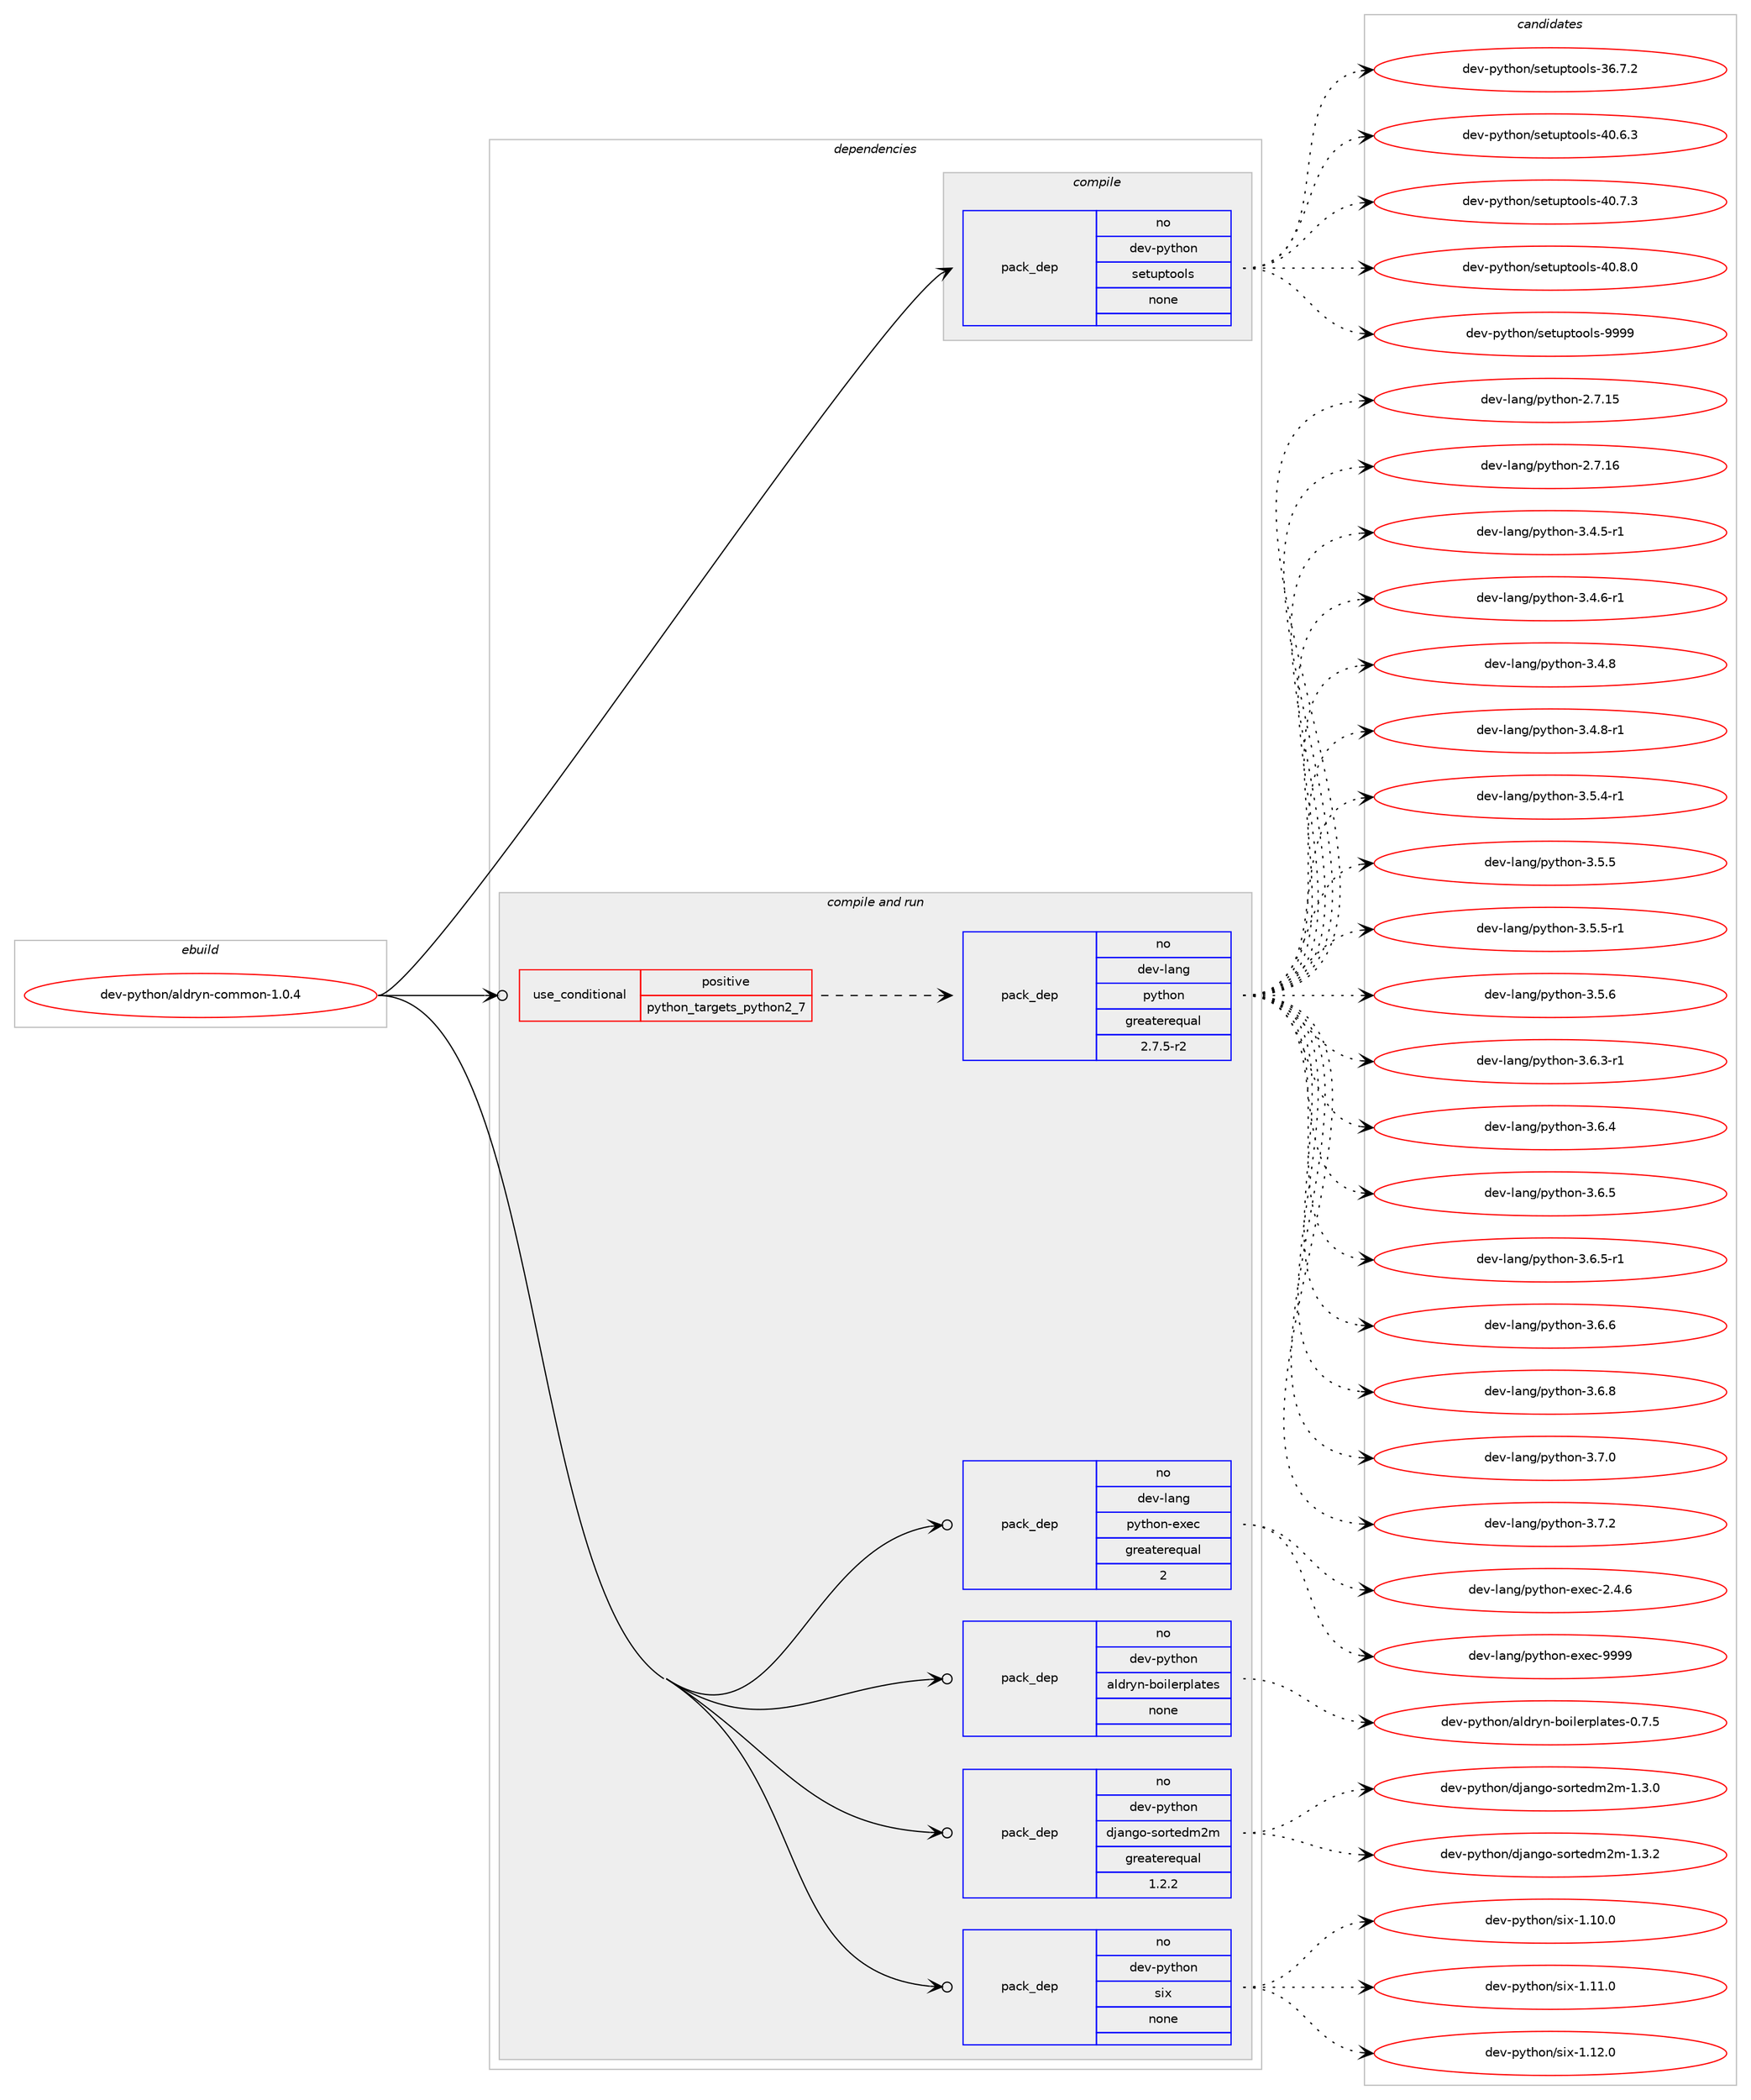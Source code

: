 digraph prolog {

# *************
# Graph options
# *************

newrank=true;
concentrate=true;
compound=true;
graph [rankdir=LR,fontname=Helvetica,fontsize=10,ranksep=1.5];#, ranksep=2.5, nodesep=0.2];
edge  [arrowhead=vee];
node  [fontname=Helvetica,fontsize=10];

# **********
# The ebuild
# **********

subgraph cluster_leftcol {
color=gray;
rank=same;
label=<<i>ebuild</i>>;
id [label="dev-python/aldryn-common-1.0.4", color=red, width=4, href="../dev-python/aldryn-common-1.0.4.svg"];
}

# ****************
# The dependencies
# ****************

subgraph cluster_midcol {
color=gray;
label=<<i>dependencies</i>>;
subgraph cluster_compile {
fillcolor="#eeeeee";
style=filled;
label=<<i>compile</i>>;
subgraph pack1004124 {
dependency1398035 [label=<<TABLE BORDER="0" CELLBORDER="1" CELLSPACING="0" CELLPADDING="4" WIDTH="220"><TR><TD ROWSPAN="6" CELLPADDING="30">pack_dep</TD></TR><TR><TD WIDTH="110">no</TD></TR><TR><TD>dev-python</TD></TR><TR><TD>setuptools</TD></TR><TR><TD>none</TD></TR><TR><TD></TD></TR></TABLE>>, shape=none, color=blue];
}
id:e -> dependency1398035:w [weight=20,style="solid",arrowhead="vee"];
}
subgraph cluster_compileandrun {
fillcolor="#eeeeee";
style=filled;
label=<<i>compile and run</i>>;
subgraph cond370686 {
dependency1398036 [label=<<TABLE BORDER="0" CELLBORDER="1" CELLSPACING="0" CELLPADDING="4"><TR><TD ROWSPAN="3" CELLPADDING="10">use_conditional</TD></TR><TR><TD>positive</TD></TR><TR><TD>python_targets_python2_7</TD></TR></TABLE>>, shape=none, color=red];
subgraph pack1004125 {
dependency1398037 [label=<<TABLE BORDER="0" CELLBORDER="1" CELLSPACING="0" CELLPADDING="4" WIDTH="220"><TR><TD ROWSPAN="6" CELLPADDING="30">pack_dep</TD></TR><TR><TD WIDTH="110">no</TD></TR><TR><TD>dev-lang</TD></TR><TR><TD>python</TD></TR><TR><TD>greaterequal</TD></TR><TR><TD>2.7.5-r2</TD></TR></TABLE>>, shape=none, color=blue];
}
dependency1398036:e -> dependency1398037:w [weight=20,style="dashed",arrowhead="vee"];
}
id:e -> dependency1398036:w [weight=20,style="solid",arrowhead="odotvee"];
subgraph pack1004126 {
dependency1398038 [label=<<TABLE BORDER="0" CELLBORDER="1" CELLSPACING="0" CELLPADDING="4" WIDTH="220"><TR><TD ROWSPAN="6" CELLPADDING="30">pack_dep</TD></TR><TR><TD WIDTH="110">no</TD></TR><TR><TD>dev-lang</TD></TR><TR><TD>python-exec</TD></TR><TR><TD>greaterequal</TD></TR><TR><TD>2</TD></TR></TABLE>>, shape=none, color=blue];
}
id:e -> dependency1398038:w [weight=20,style="solid",arrowhead="odotvee"];
subgraph pack1004127 {
dependency1398039 [label=<<TABLE BORDER="0" CELLBORDER="1" CELLSPACING="0" CELLPADDING="4" WIDTH="220"><TR><TD ROWSPAN="6" CELLPADDING="30">pack_dep</TD></TR><TR><TD WIDTH="110">no</TD></TR><TR><TD>dev-python</TD></TR><TR><TD>aldryn-boilerplates</TD></TR><TR><TD>none</TD></TR><TR><TD></TD></TR></TABLE>>, shape=none, color=blue];
}
id:e -> dependency1398039:w [weight=20,style="solid",arrowhead="odotvee"];
subgraph pack1004128 {
dependency1398040 [label=<<TABLE BORDER="0" CELLBORDER="1" CELLSPACING="0" CELLPADDING="4" WIDTH="220"><TR><TD ROWSPAN="6" CELLPADDING="30">pack_dep</TD></TR><TR><TD WIDTH="110">no</TD></TR><TR><TD>dev-python</TD></TR><TR><TD>django-sortedm2m</TD></TR><TR><TD>greaterequal</TD></TR><TR><TD>1.2.2</TD></TR></TABLE>>, shape=none, color=blue];
}
id:e -> dependency1398040:w [weight=20,style="solid",arrowhead="odotvee"];
subgraph pack1004129 {
dependency1398041 [label=<<TABLE BORDER="0" CELLBORDER="1" CELLSPACING="0" CELLPADDING="4" WIDTH="220"><TR><TD ROWSPAN="6" CELLPADDING="30">pack_dep</TD></TR><TR><TD WIDTH="110">no</TD></TR><TR><TD>dev-python</TD></TR><TR><TD>six</TD></TR><TR><TD>none</TD></TR><TR><TD></TD></TR></TABLE>>, shape=none, color=blue];
}
id:e -> dependency1398041:w [weight=20,style="solid",arrowhead="odotvee"];
}
subgraph cluster_run {
fillcolor="#eeeeee";
style=filled;
label=<<i>run</i>>;
}
}

# **************
# The candidates
# **************

subgraph cluster_choices {
rank=same;
color=gray;
label=<<i>candidates</i>>;

subgraph choice1004124 {
color=black;
nodesep=1;
choice100101118451121211161041111104711510111611711211611111110811545515446554650 [label="dev-python/setuptools-36.7.2", color=red, width=4,href="../dev-python/setuptools-36.7.2.svg"];
choice100101118451121211161041111104711510111611711211611111110811545524846544651 [label="dev-python/setuptools-40.6.3", color=red, width=4,href="../dev-python/setuptools-40.6.3.svg"];
choice100101118451121211161041111104711510111611711211611111110811545524846554651 [label="dev-python/setuptools-40.7.3", color=red, width=4,href="../dev-python/setuptools-40.7.3.svg"];
choice100101118451121211161041111104711510111611711211611111110811545524846564648 [label="dev-python/setuptools-40.8.0", color=red, width=4,href="../dev-python/setuptools-40.8.0.svg"];
choice10010111845112121116104111110471151011161171121161111111081154557575757 [label="dev-python/setuptools-9999", color=red, width=4,href="../dev-python/setuptools-9999.svg"];
dependency1398035:e -> choice100101118451121211161041111104711510111611711211611111110811545515446554650:w [style=dotted,weight="100"];
dependency1398035:e -> choice100101118451121211161041111104711510111611711211611111110811545524846544651:w [style=dotted,weight="100"];
dependency1398035:e -> choice100101118451121211161041111104711510111611711211611111110811545524846554651:w [style=dotted,weight="100"];
dependency1398035:e -> choice100101118451121211161041111104711510111611711211611111110811545524846564648:w [style=dotted,weight="100"];
dependency1398035:e -> choice10010111845112121116104111110471151011161171121161111111081154557575757:w [style=dotted,weight="100"];
}
subgraph choice1004125 {
color=black;
nodesep=1;
choice10010111845108971101034711212111610411111045504655464953 [label="dev-lang/python-2.7.15", color=red, width=4,href="../dev-lang/python-2.7.15.svg"];
choice10010111845108971101034711212111610411111045504655464954 [label="dev-lang/python-2.7.16", color=red, width=4,href="../dev-lang/python-2.7.16.svg"];
choice1001011184510897110103471121211161041111104551465246534511449 [label="dev-lang/python-3.4.5-r1", color=red, width=4,href="../dev-lang/python-3.4.5-r1.svg"];
choice1001011184510897110103471121211161041111104551465246544511449 [label="dev-lang/python-3.4.6-r1", color=red, width=4,href="../dev-lang/python-3.4.6-r1.svg"];
choice100101118451089711010347112121116104111110455146524656 [label="dev-lang/python-3.4.8", color=red, width=4,href="../dev-lang/python-3.4.8.svg"];
choice1001011184510897110103471121211161041111104551465246564511449 [label="dev-lang/python-3.4.8-r1", color=red, width=4,href="../dev-lang/python-3.4.8-r1.svg"];
choice1001011184510897110103471121211161041111104551465346524511449 [label="dev-lang/python-3.5.4-r1", color=red, width=4,href="../dev-lang/python-3.5.4-r1.svg"];
choice100101118451089711010347112121116104111110455146534653 [label="dev-lang/python-3.5.5", color=red, width=4,href="../dev-lang/python-3.5.5.svg"];
choice1001011184510897110103471121211161041111104551465346534511449 [label="dev-lang/python-3.5.5-r1", color=red, width=4,href="../dev-lang/python-3.5.5-r1.svg"];
choice100101118451089711010347112121116104111110455146534654 [label="dev-lang/python-3.5.6", color=red, width=4,href="../dev-lang/python-3.5.6.svg"];
choice1001011184510897110103471121211161041111104551465446514511449 [label="dev-lang/python-3.6.3-r1", color=red, width=4,href="../dev-lang/python-3.6.3-r1.svg"];
choice100101118451089711010347112121116104111110455146544652 [label="dev-lang/python-3.6.4", color=red, width=4,href="../dev-lang/python-3.6.4.svg"];
choice100101118451089711010347112121116104111110455146544653 [label="dev-lang/python-3.6.5", color=red, width=4,href="../dev-lang/python-3.6.5.svg"];
choice1001011184510897110103471121211161041111104551465446534511449 [label="dev-lang/python-3.6.5-r1", color=red, width=4,href="../dev-lang/python-3.6.5-r1.svg"];
choice100101118451089711010347112121116104111110455146544654 [label="dev-lang/python-3.6.6", color=red, width=4,href="../dev-lang/python-3.6.6.svg"];
choice100101118451089711010347112121116104111110455146544656 [label="dev-lang/python-3.6.8", color=red, width=4,href="../dev-lang/python-3.6.8.svg"];
choice100101118451089711010347112121116104111110455146554648 [label="dev-lang/python-3.7.0", color=red, width=4,href="../dev-lang/python-3.7.0.svg"];
choice100101118451089711010347112121116104111110455146554650 [label="dev-lang/python-3.7.2", color=red, width=4,href="../dev-lang/python-3.7.2.svg"];
dependency1398037:e -> choice10010111845108971101034711212111610411111045504655464953:w [style=dotted,weight="100"];
dependency1398037:e -> choice10010111845108971101034711212111610411111045504655464954:w [style=dotted,weight="100"];
dependency1398037:e -> choice1001011184510897110103471121211161041111104551465246534511449:w [style=dotted,weight="100"];
dependency1398037:e -> choice1001011184510897110103471121211161041111104551465246544511449:w [style=dotted,weight="100"];
dependency1398037:e -> choice100101118451089711010347112121116104111110455146524656:w [style=dotted,weight="100"];
dependency1398037:e -> choice1001011184510897110103471121211161041111104551465246564511449:w [style=dotted,weight="100"];
dependency1398037:e -> choice1001011184510897110103471121211161041111104551465346524511449:w [style=dotted,weight="100"];
dependency1398037:e -> choice100101118451089711010347112121116104111110455146534653:w [style=dotted,weight="100"];
dependency1398037:e -> choice1001011184510897110103471121211161041111104551465346534511449:w [style=dotted,weight="100"];
dependency1398037:e -> choice100101118451089711010347112121116104111110455146534654:w [style=dotted,weight="100"];
dependency1398037:e -> choice1001011184510897110103471121211161041111104551465446514511449:w [style=dotted,weight="100"];
dependency1398037:e -> choice100101118451089711010347112121116104111110455146544652:w [style=dotted,weight="100"];
dependency1398037:e -> choice100101118451089711010347112121116104111110455146544653:w [style=dotted,weight="100"];
dependency1398037:e -> choice1001011184510897110103471121211161041111104551465446534511449:w [style=dotted,weight="100"];
dependency1398037:e -> choice100101118451089711010347112121116104111110455146544654:w [style=dotted,weight="100"];
dependency1398037:e -> choice100101118451089711010347112121116104111110455146544656:w [style=dotted,weight="100"];
dependency1398037:e -> choice100101118451089711010347112121116104111110455146554648:w [style=dotted,weight="100"];
dependency1398037:e -> choice100101118451089711010347112121116104111110455146554650:w [style=dotted,weight="100"];
}
subgraph choice1004126 {
color=black;
nodesep=1;
choice1001011184510897110103471121211161041111104510112010199455046524654 [label="dev-lang/python-exec-2.4.6", color=red, width=4,href="../dev-lang/python-exec-2.4.6.svg"];
choice10010111845108971101034711212111610411111045101120101994557575757 [label="dev-lang/python-exec-9999", color=red, width=4,href="../dev-lang/python-exec-9999.svg"];
dependency1398038:e -> choice1001011184510897110103471121211161041111104510112010199455046524654:w [style=dotted,weight="100"];
dependency1398038:e -> choice10010111845108971101034711212111610411111045101120101994557575757:w [style=dotted,weight="100"];
}
subgraph choice1004127 {
color=black;
nodesep=1;
choice100101118451121211161041111104797108100114121110459811110510810111411210897116101115454846554653 [label="dev-python/aldryn-boilerplates-0.7.5", color=red, width=4,href="../dev-python/aldryn-boilerplates-0.7.5.svg"];
dependency1398039:e -> choice100101118451121211161041111104797108100114121110459811110510810111411210897116101115454846554653:w [style=dotted,weight="100"];
}
subgraph choice1004128 {
color=black;
nodesep=1;
choice1001011184511212111610411111047100106971101031114511511111411610110010950109454946514648 [label="dev-python/django-sortedm2m-1.3.0", color=red, width=4,href="../dev-python/django-sortedm2m-1.3.0.svg"];
choice1001011184511212111610411111047100106971101031114511511111411610110010950109454946514650 [label="dev-python/django-sortedm2m-1.3.2", color=red, width=4,href="../dev-python/django-sortedm2m-1.3.2.svg"];
dependency1398040:e -> choice1001011184511212111610411111047100106971101031114511511111411610110010950109454946514648:w [style=dotted,weight="100"];
dependency1398040:e -> choice1001011184511212111610411111047100106971101031114511511111411610110010950109454946514650:w [style=dotted,weight="100"];
}
subgraph choice1004129 {
color=black;
nodesep=1;
choice100101118451121211161041111104711510512045494649484648 [label="dev-python/six-1.10.0", color=red, width=4,href="../dev-python/six-1.10.0.svg"];
choice100101118451121211161041111104711510512045494649494648 [label="dev-python/six-1.11.0", color=red, width=4,href="../dev-python/six-1.11.0.svg"];
choice100101118451121211161041111104711510512045494649504648 [label="dev-python/six-1.12.0", color=red, width=4,href="../dev-python/six-1.12.0.svg"];
dependency1398041:e -> choice100101118451121211161041111104711510512045494649484648:w [style=dotted,weight="100"];
dependency1398041:e -> choice100101118451121211161041111104711510512045494649494648:w [style=dotted,weight="100"];
dependency1398041:e -> choice100101118451121211161041111104711510512045494649504648:w [style=dotted,weight="100"];
}
}

}
